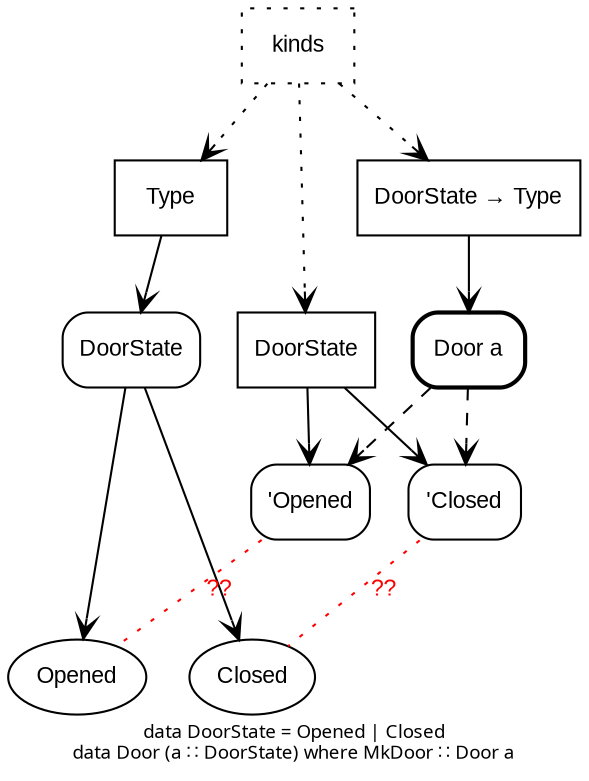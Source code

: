 digraph DataKinds {
  label="data DoorState = Opened | Closed\ndata Door (a ∷ DoorState) where MkDoor ∷ Door a"
  fontname="monaco"
  fontsize=9
  edge [ arrowhead=open
       , arrowtail=open
       , fontname="arial"
       , fontsize=11 ]
  node [ fontname="arial"
       , fontsize=11 ]

  subgraph DoorState {
    t [label=DoorState, shape=box, style=rounded]
    o [label=Opened]
    c [label=Closed]
    t -> o
    t -> c
  }

  subgraph DoorState_kind {
    node [shape=box]
    k [label=DoorState]
    to [label="'Opened", style=rounded]
    tc [label="'Closed", style=rounded]
    k -> to
    k -> tc
  }

  d [label="Door a", shape=box, style="rounded,bold"]
  d -> to [style=dashed]
  d -> tc [style=dashed]

  Type [shape=box]
  Type -> t

  dk [label="DoorState → Type", shape=box]
  dk -> d
  
  subgraph Kinds {
    edge [style=dotted]
    kinds [style=dotted, shape=box]
    kinds -> Type
    kinds -> k
    kinds -> dk
  }

  subgraph No_Connection {
    edge [dir=none, color=red, style=dotted, label="??", fontcolor=red]
    to -> o
    tc -> c
  }
}

